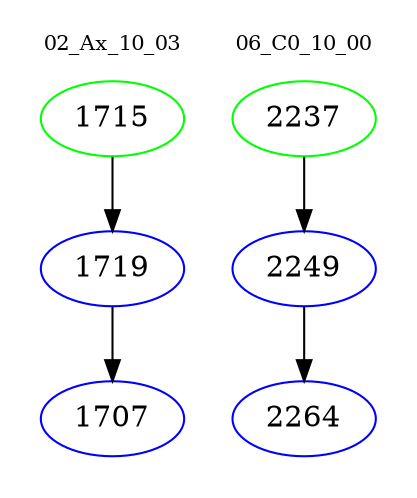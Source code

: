 digraph{
subgraph cluster_0 {
color = white
label = "02_Ax_10_03";
fontsize=10;
T0_1715 [label="1715", color="green"]
T0_1715 -> T0_1719 [color="black"]
T0_1719 [label="1719", color="blue"]
T0_1719 -> T0_1707 [color="black"]
T0_1707 [label="1707", color="blue"]
}
subgraph cluster_1 {
color = white
label = "06_C0_10_00";
fontsize=10;
T1_2237 [label="2237", color="green"]
T1_2237 -> T1_2249 [color="black"]
T1_2249 [label="2249", color="blue"]
T1_2249 -> T1_2264 [color="black"]
T1_2264 [label="2264", color="blue"]
}
}
